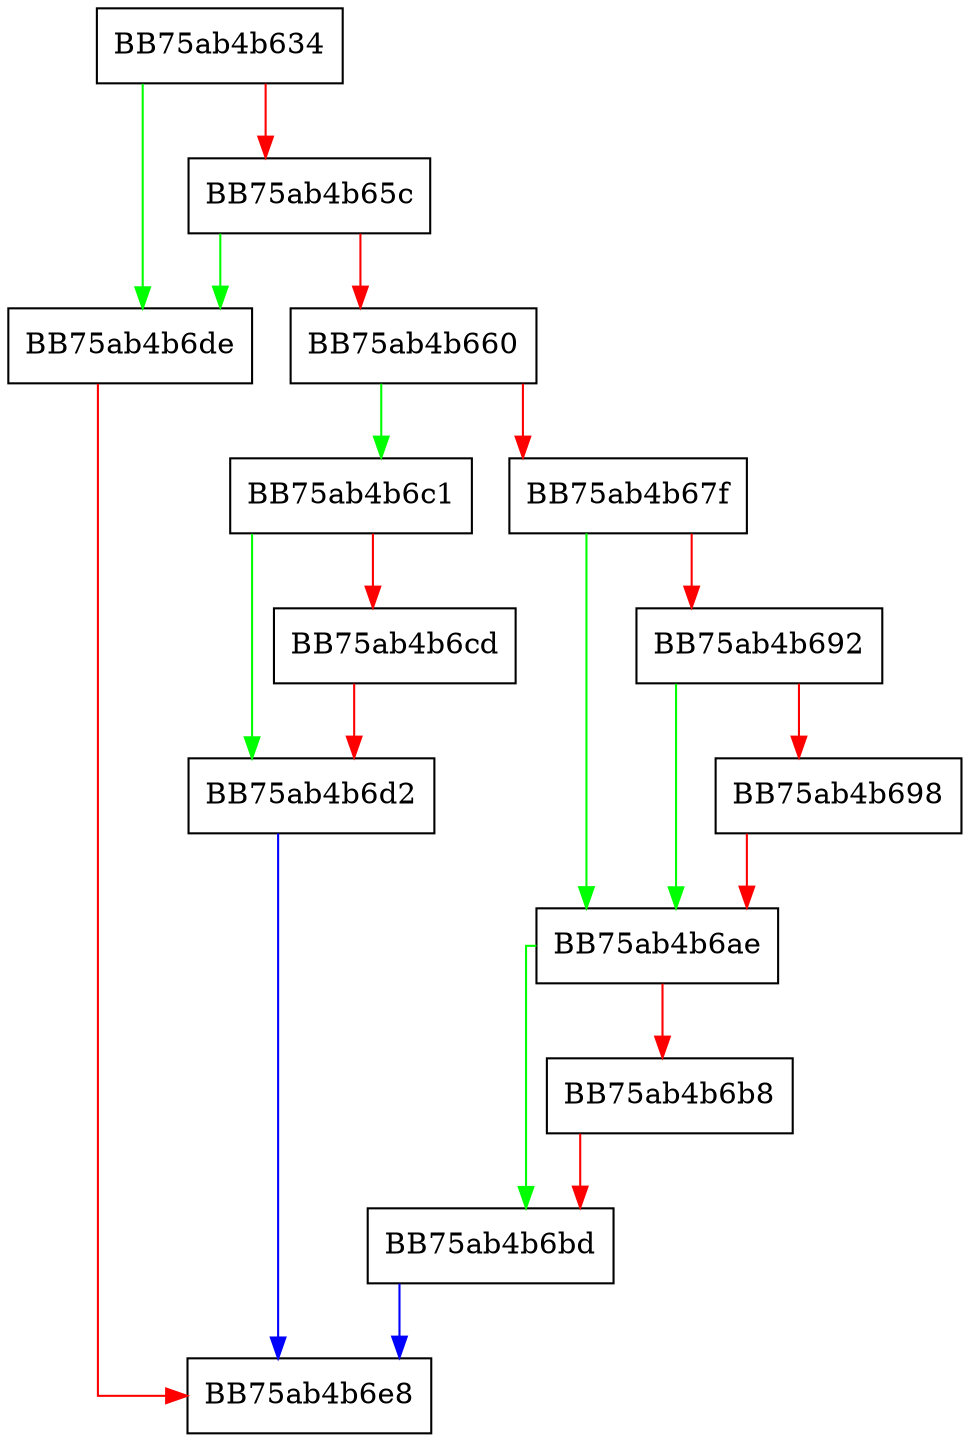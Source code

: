 digraph RegistryInfoExtractNullTerminated {
  node [shape="box"];
  graph [splines=ortho];
  BB75ab4b634 -> BB75ab4b6de [color="green"];
  BB75ab4b634 -> BB75ab4b65c [color="red"];
  BB75ab4b65c -> BB75ab4b6de [color="green"];
  BB75ab4b65c -> BB75ab4b660 [color="red"];
  BB75ab4b660 -> BB75ab4b6c1 [color="green"];
  BB75ab4b660 -> BB75ab4b67f [color="red"];
  BB75ab4b67f -> BB75ab4b6ae [color="green"];
  BB75ab4b67f -> BB75ab4b692 [color="red"];
  BB75ab4b692 -> BB75ab4b6ae [color="green"];
  BB75ab4b692 -> BB75ab4b698 [color="red"];
  BB75ab4b698 -> BB75ab4b6ae [color="red"];
  BB75ab4b6ae -> BB75ab4b6bd [color="green"];
  BB75ab4b6ae -> BB75ab4b6b8 [color="red"];
  BB75ab4b6b8 -> BB75ab4b6bd [color="red"];
  BB75ab4b6bd -> BB75ab4b6e8 [color="blue"];
  BB75ab4b6c1 -> BB75ab4b6d2 [color="green"];
  BB75ab4b6c1 -> BB75ab4b6cd [color="red"];
  BB75ab4b6cd -> BB75ab4b6d2 [color="red"];
  BB75ab4b6d2 -> BB75ab4b6e8 [color="blue"];
  BB75ab4b6de -> BB75ab4b6e8 [color="red"];
}